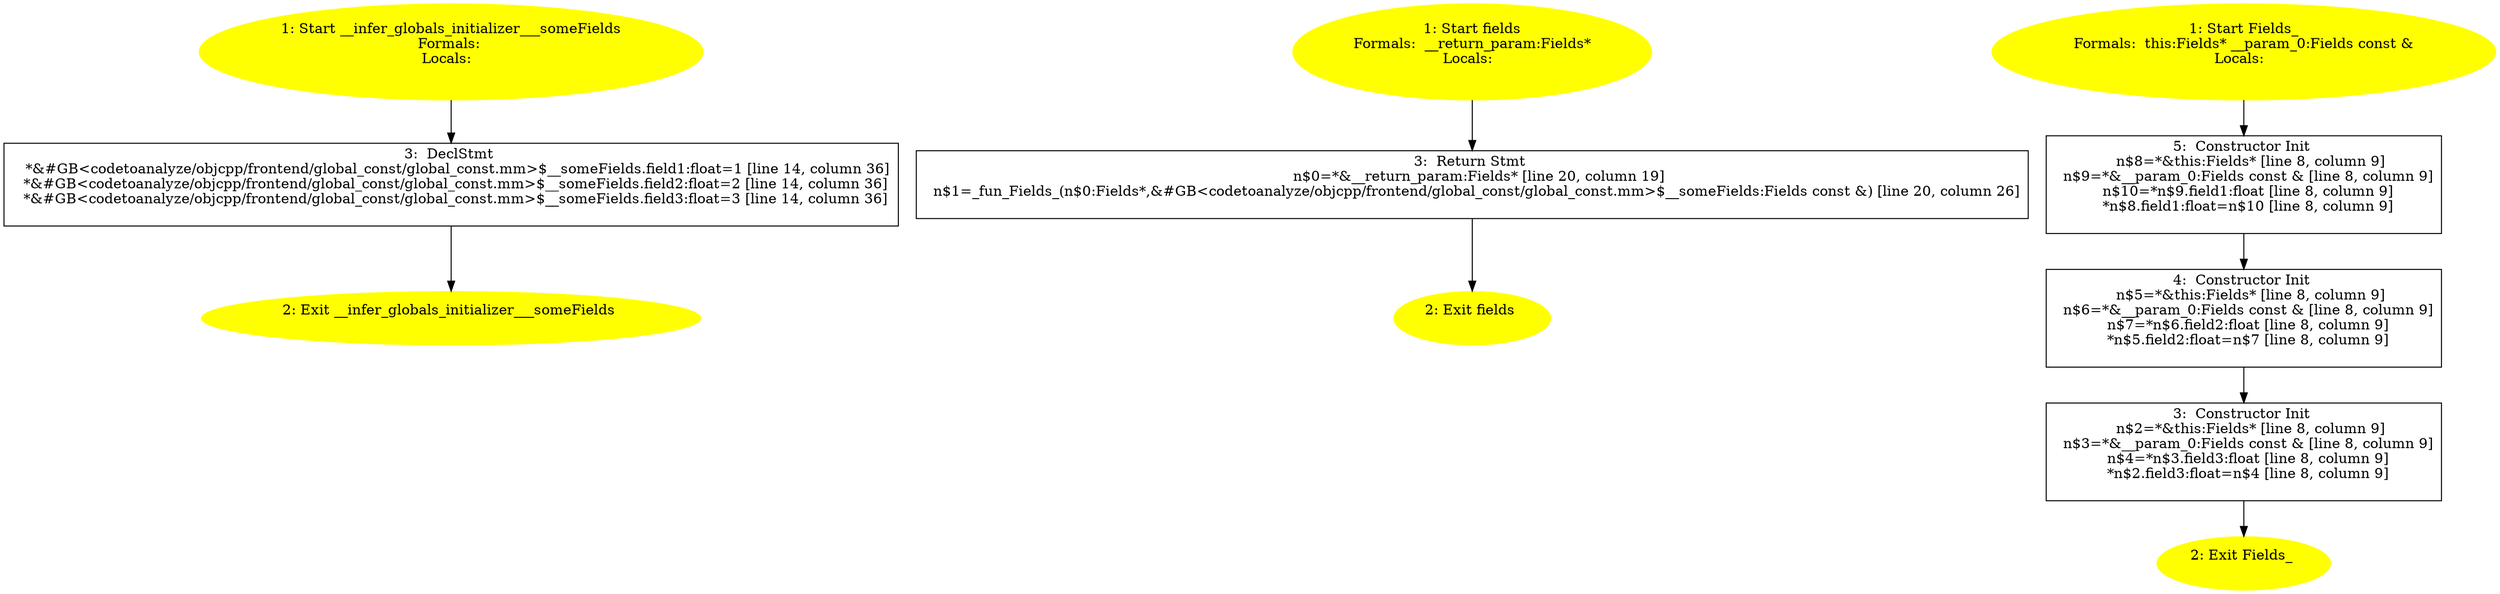 /* @generated */
digraph cfg {
"__infer_globals_initializer___someFields#305cac08d8197bd145f7f55cc8a06d16.794b83eea8b5794c71808060b1f3b5c7_1" [label="1: Start __infer_globals_initializer___someFields\nFormals: \nLocals:  \n  " color=yellow style=filled]
	

	 "__infer_globals_initializer___someFields#305cac08d8197bd145f7f55cc8a06d16.794b83eea8b5794c71808060b1f3b5c7_1" -> "__infer_globals_initializer___someFields#305cac08d8197bd145f7f55cc8a06d16.794b83eea8b5794c71808060b1f3b5c7_3" ;
"__infer_globals_initializer___someFields#305cac08d8197bd145f7f55cc8a06d16.794b83eea8b5794c71808060b1f3b5c7_2" [label="2: Exit __infer_globals_initializer___someFields \n  " color=yellow style=filled]
	

"__infer_globals_initializer___someFields#305cac08d8197bd145f7f55cc8a06d16.794b83eea8b5794c71808060b1f3b5c7_3" [label="3:  DeclStmt \n   *&#GB<codetoanalyze/objcpp/frontend/global_const/global_const.mm>$__someFields.field1:float=1 [line 14, column 36]\n  *&#GB<codetoanalyze/objcpp/frontend/global_const/global_const.mm>$__someFields.field2:float=2 [line 14, column 36]\n  *&#GB<codetoanalyze/objcpp/frontend/global_const/global_const.mm>$__someFields.field3:float=3 [line 14, column 36]\n " shape="box"]
	

	 "__infer_globals_initializer___someFields#305cac08d8197bd145f7f55cc8a06d16.794b83eea8b5794c71808060b1f3b5c7_3" -> "__infer_globals_initializer___someFields#305cac08d8197bd145f7f55cc8a06d16.794b83eea8b5794c71808060b1f3b5c7_2" ;
"fields(class Fields)#3037629886785813687.ade89225d198ce505301d5cdffda48f1_1" [label="1: Start fields\nFormals:  __return_param:Fields*\nLocals:  \n  " color=yellow style=filled]
	

	 "fields(class Fields)#3037629886785813687.ade89225d198ce505301d5cdffda48f1_1" -> "fields(class Fields)#3037629886785813687.ade89225d198ce505301d5cdffda48f1_3" ;
"fields(class Fields)#3037629886785813687.ade89225d198ce505301d5cdffda48f1_2" [label="2: Exit fields \n  " color=yellow style=filled]
	

"fields(class Fields)#3037629886785813687.ade89225d198ce505301d5cdffda48f1_3" [label="3:  Return Stmt \n   n$0=*&__return_param:Fields* [line 20, column 19]\n  n$1=_fun_Fields_(n$0:Fields*,&#GB<codetoanalyze/objcpp/frontend/global_const/global_const.mm>$__someFields:Fields const &) [line 20, column 26]\n " shape="box"]
	

	 "fields(class Fields)#3037629886785813687.ade89225d198ce505301d5cdffda48f1_3" -> "fields(class Fields)#3037629886785813687.ade89225d198ce505301d5cdffda48f1_2" ;
"#Fields#{11740702837802970461|constexpr}.35c900b91f77169dcc7579a3ddf4fddf_1" [label="1: Start Fields_\nFormals:  this:Fields* __param_0:Fields const &\nLocals:  \n  " color=yellow style=filled]
	

	 "#Fields#{11740702837802970461|constexpr}.35c900b91f77169dcc7579a3ddf4fddf_1" -> "#Fields#{11740702837802970461|constexpr}.35c900b91f77169dcc7579a3ddf4fddf_5" ;
"#Fields#{11740702837802970461|constexpr}.35c900b91f77169dcc7579a3ddf4fddf_2" [label="2: Exit Fields_ \n  " color=yellow style=filled]
	

"#Fields#{11740702837802970461|constexpr}.35c900b91f77169dcc7579a3ddf4fddf_3" [label="3:  Constructor Init \n   n$2=*&this:Fields* [line 8, column 9]\n  n$3=*&__param_0:Fields const & [line 8, column 9]\n  n$4=*n$3.field3:float [line 8, column 9]\n  *n$2.field3:float=n$4 [line 8, column 9]\n " shape="box"]
	

	 "#Fields#{11740702837802970461|constexpr}.35c900b91f77169dcc7579a3ddf4fddf_3" -> "#Fields#{11740702837802970461|constexpr}.35c900b91f77169dcc7579a3ddf4fddf_2" ;
"#Fields#{11740702837802970461|constexpr}.35c900b91f77169dcc7579a3ddf4fddf_4" [label="4:  Constructor Init \n   n$5=*&this:Fields* [line 8, column 9]\n  n$6=*&__param_0:Fields const & [line 8, column 9]\n  n$7=*n$6.field2:float [line 8, column 9]\n  *n$5.field2:float=n$7 [line 8, column 9]\n " shape="box"]
	

	 "#Fields#{11740702837802970461|constexpr}.35c900b91f77169dcc7579a3ddf4fddf_4" -> "#Fields#{11740702837802970461|constexpr}.35c900b91f77169dcc7579a3ddf4fddf_3" ;
"#Fields#{11740702837802970461|constexpr}.35c900b91f77169dcc7579a3ddf4fddf_5" [label="5:  Constructor Init \n   n$8=*&this:Fields* [line 8, column 9]\n  n$9=*&__param_0:Fields const & [line 8, column 9]\n  n$10=*n$9.field1:float [line 8, column 9]\n  *n$8.field1:float=n$10 [line 8, column 9]\n " shape="box"]
	

	 "#Fields#{11740702837802970461|constexpr}.35c900b91f77169dcc7579a3ddf4fddf_5" -> "#Fields#{11740702837802970461|constexpr}.35c900b91f77169dcc7579a3ddf4fddf_4" ;
}
